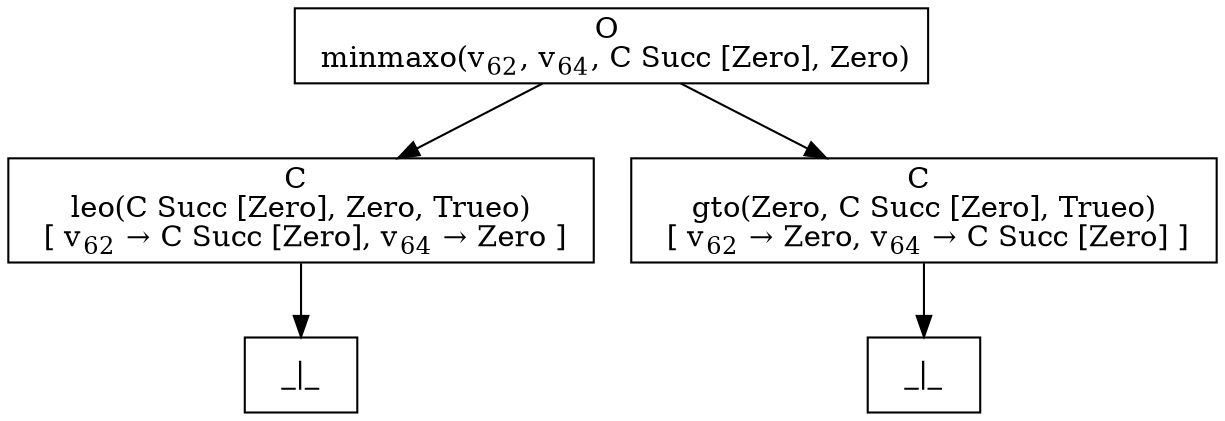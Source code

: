 digraph {
    graph [rankdir=TB
          ,bgcolor=transparent];
    node [shape=box
         ,fillcolor=white
         ,style=filled];
    0 [label=<O <BR/> minmaxo(v<SUB>62</SUB>, v<SUB>64</SUB>, C Succ [Zero], Zero)>];
    1 [label=<C <BR/> leo(C Succ [Zero], Zero, Trueo) <BR/>  [ v<SUB>62</SUB> &rarr; C Succ [Zero], v<SUB>64</SUB> &rarr; Zero ] >];
    2 [label=<C <BR/> gto(Zero, C Succ [Zero], Trueo) <BR/>  [ v<SUB>62</SUB> &rarr; Zero, v<SUB>64</SUB> &rarr; C Succ [Zero] ] >];
    3 [label=<_|_>];
    4 [label=<_|_>];
    0 -> 1 [label=""];
    0 -> 2 [label=""];
    1 -> 3 [label=""];
    2 -> 4 [label=""];
}